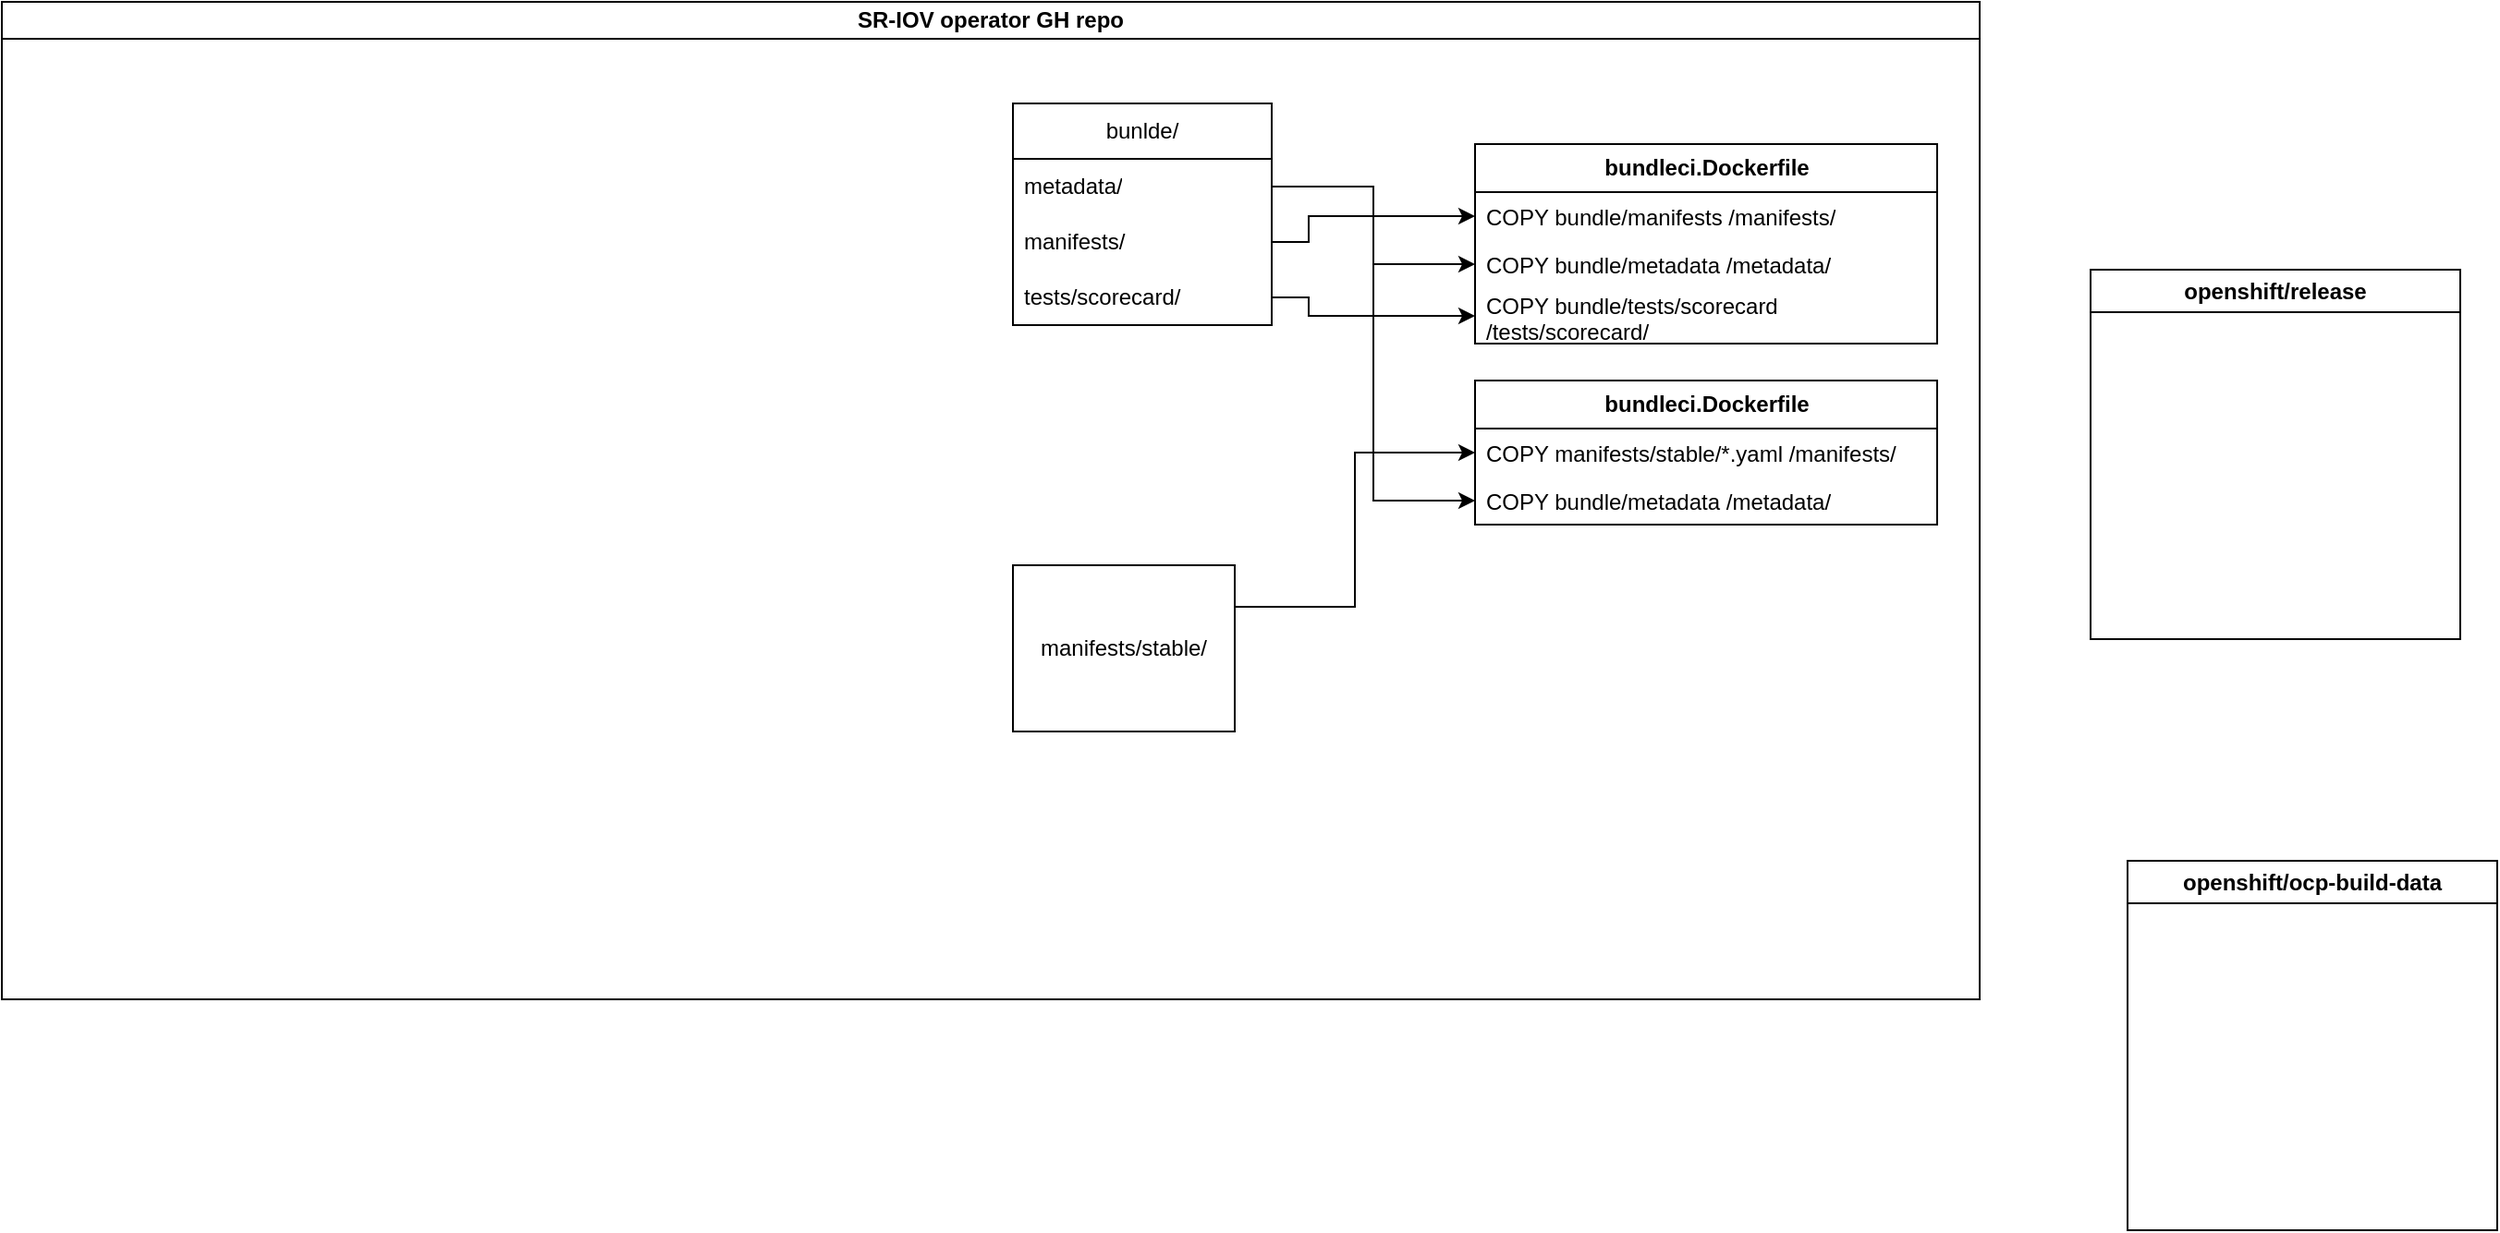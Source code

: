<mxfile version="22.0.8" type="github">
  <diagram name="Page-1" id="sTu0KwII7Odr_S1mqN8S">
    <mxGraphModel dx="1114" dy="640" grid="1" gridSize="10" guides="1" tooltips="1" connect="1" arrows="1" fold="1" page="1" pageScale="1" pageWidth="827" pageHeight="1169" math="0" shadow="0">
      <root>
        <mxCell id="0" />
        <mxCell id="1" parent="0" />
        <mxCell id="m8FT9cvH0laz2Xrom1V6-1" value="SR-IOV operator GH repo" style="swimlane;whiteSpace=wrap;html=1;startSize=20;" vertex="1" parent="1">
          <mxGeometry x="20" y="45" width="1070" height="540" as="geometry" />
        </mxCell>
        <mxCell id="m8FT9cvH0laz2Xrom1V6-10" style="edgeStyle=orthogonalEdgeStyle;rounded=0;orthogonalLoop=1;jettySize=auto;html=1;exitX=1;exitY=0.25;exitDx=0;exitDy=0;entryX=0;entryY=0.5;entryDx=0;entryDy=0;" edge="1" parent="m8FT9cvH0laz2Xrom1V6-1" source="m8FT9cvH0laz2Xrom1V6-7" target="m8FT9cvH0laz2Xrom1V6-30">
          <mxGeometry relative="1" as="geometry">
            <mxPoint x="757" y="87.5" as="targetPoint" />
          </mxGeometry>
        </mxCell>
        <mxCell id="m8FT9cvH0laz2Xrom1V6-7" value="manifests/stable/" style="rounded=0;whiteSpace=wrap;html=1;" vertex="1" parent="m8FT9cvH0laz2Xrom1V6-1">
          <mxGeometry x="547" y="305" width="120" height="90" as="geometry" />
        </mxCell>
        <mxCell id="m8FT9cvH0laz2Xrom1V6-9" style="edgeStyle=orthogonalEdgeStyle;rounded=0;orthogonalLoop=1;jettySize=auto;html=1;exitX=1;exitY=0.5;exitDx=0;exitDy=0;entryX=0;entryY=0.5;entryDx=0;entryDy=0;" edge="1" parent="m8FT9cvH0laz2Xrom1V6-1" source="m8FT9cvH0laz2Xrom1V6-40" target="m8FT9cvH0laz2Xrom1V6-31">
          <mxGeometry relative="1" as="geometry">
            <mxPoint x="697" y="90" as="sourcePoint" />
            <mxPoint x="757" y="152.5" as="targetPoint" />
          </mxGeometry>
        </mxCell>
        <mxCell id="m8FT9cvH0laz2Xrom1V6-29" value="&lt;b style=&quot;border-color: var(--border-color);&quot;&gt;bundleci.Dockerfile&lt;/b&gt;" style="swimlane;fontStyle=0;childLayout=stackLayout;horizontal=1;startSize=26;fillColor=none;horizontalStack=0;resizeParent=1;resizeParentMax=0;resizeLast=0;collapsible=1;marginBottom=0;html=1;" vertex="1" parent="m8FT9cvH0laz2Xrom1V6-1">
          <mxGeometry x="797" y="205" width="250" height="78" as="geometry" />
        </mxCell>
        <mxCell id="m8FT9cvH0laz2Xrom1V6-30" value="COPY manifests/stable/*.yaml /manifests/" style="text;strokeColor=none;fillColor=none;align=left;verticalAlign=top;spacingLeft=4;spacingRight=4;overflow=hidden;rotatable=0;points=[[0,0.5],[1,0.5]];portConstraint=eastwest;whiteSpace=wrap;html=1;" vertex="1" parent="m8FT9cvH0laz2Xrom1V6-29">
          <mxGeometry y="26" width="250" height="26" as="geometry" />
        </mxCell>
        <mxCell id="m8FT9cvH0laz2Xrom1V6-31" value="COPY bundle/metadata /metadata/" style="text;strokeColor=none;fillColor=none;align=left;verticalAlign=top;spacingLeft=4;spacingRight=4;overflow=hidden;rotatable=0;points=[[0,0.5],[1,0.5]];portConstraint=eastwest;whiteSpace=wrap;html=1;" vertex="1" parent="m8FT9cvH0laz2Xrom1V6-29">
          <mxGeometry y="52" width="250" height="26" as="geometry" />
        </mxCell>
        <mxCell id="m8FT9cvH0laz2Xrom1V6-39" value="bunlde/" style="swimlane;fontStyle=0;childLayout=stackLayout;horizontal=1;startSize=30;horizontalStack=0;resizeParent=1;resizeParentMax=0;resizeLast=0;collapsible=1;marginBottom=0;whiteSpace=wrap;html=1;" vertex="1" parent="m8FT9cvH0laz2Xrom1V6-1">
          <mxGeometry x="547" y="55" width="140" height="120" as="geometry" />
        </mxCell>
        <mxCell id="m8FT9cvH0laz2Xrom1V6-40" value="metadata/" style="text;strokeColor=none;fillColor=none;align=left;verticalAlign=middle;spacingLeft=4;spacingRight=4;overflow=hidden;points=[[0,0.5],[1,0.5]];portConstraint=eastwest;rotatable=0;whiteSpace=wrap;html=1;" vertex="1" parent="m8FT9cvH0laz2Xrom1V6-39">
          <mxGeometry y="30" width="140" height="30" as="geometry" />
        </mxCell>
        <mxCell id="m8FT9cvH0laz2Xrom1V6-41" value="manifests/" style="text;strokeColor=none;fillColor=none;align=left;verticalAlign=middle;spacingLeft=4;spacingRight=4;overflow=hidden;points=[[0,0.5],[1,0.5]];portConstraint=eastwest;rotatable=0;whiteSpace=wrap;html=1;" vertex="1" parent="m8FT9cvH0laz2Xrom1V6-39">
          <mxGeometry y="60" width="140" height="30" as="geometry" />
        </mxCell>
        <mxCell id="m8FT9cvH0laz2Xrom1V6-42" value="tests/scorecard/" style="text;strokeColor=none;fillColor=none;align=left;verticalAlign=middle;spacingLeft=4;spacingRight=4;overflow=hidden;points=[[0,0.5],[1,0.5]];portConstraint=eastwest;rotatable=0;whiteSpace=wrap;html=1;" vertex="1" parent="m8FT9cvH0laz2Xrom1V6-39">
          <mxGeometry y="90" width="140" height="30" as="geometry" />
        </mxCell>
        <mxCell id="m8FT9cvH0laz2Xrom1V6-34" value="&lt;b style=&quot;border-color: var(--border-color);&quot;&gt;bundleci.Dockerfile&lt;/b&gt;" style="swimlane;fontStyle=0;childLayout=stackLayout;horizontal=1;startSize=26;fillColor=none;horizontalStack=0;resizeParent=1;resizeParentMax=0;resizeLast=0;collapsible=1;marginBottom=0;html=1;" vertex="1" parent="m8FT9cvH0laz2Xrom1V6-1">
          <mxGeometry x="797" y="77" width="250" height="108" as="geometry" />
        </mxCell>
        <mxCell id="m8FT9cvH0laz2Xrom1V6-35" value="&lt;div&gt;COPY bundle/manifests /manifests/&lt;/div&gt;" style="text;strokeColor=none;fillColor=none;align=left;verticalAlign=top;spacingLeft=4;spacingRight=4;overflow=hidden;rotatable=0;points=[[0,0.5],[1,0.5]];portConstraint=eastwest;whiteSpace=wrap;html=1;" vertex="1" parent="m8FT9cvH0laz2Xrom1V6-34">
          <mxGeometry y="26" width="250" height="26" as="geometry" />
        </mxCell>
        <mxCell id="m8FT9cvH0laz2Xrom1V6-36" value="&lt;div&gt;COPY bundle/metadata /metadata/&lt;/div&gt;" style="text;strokeColor=none;fillColor=none;align=left;verticalAlign=top;spacingLeft=4;spacingRight=4;overflow=hidden;rotatable=0;points=[[0,0.5],[1,0.5]];portConstraint=eastwest;whiteSpace=wrap;html=1;" vertex="1" parent="m8FT9cvH0laz2Xrom1V6-34">
          <mxGeometry y="52" width="250" height="26" as="geometry" />
        </mxCell>
        <mxCell id="m8FT9cvH0laz2Xrom1V6-37" value="COPY bundle/tests/scorecard /tests/scorecard/" style="text;strokeColor=none;fillColor=none;align=left;verticalAlign=middle;spacingLeft=4;spacingRight=4;overflow=hidden;points=[[0,0.5],[1,0.5]];portConstraint=eastwest;rotatable=0;whiteSpace=wrap;html=1;" vertex="1" parent="m8FT9cvH0laz2Xrom1V6-34">
          <mxGeometry y="78" width="250" height="30" as="geometry" />
        </mxCell>
        <mxCell id="m8FT9cvH0laz2Xrom1V6-43" style="edgeStyle=orthogonalEdgeStyle;rounded=0;orthogonalLoop=1;jettySize=auto;html=1;exitX=1;exitY=0.5;exitDx=0;exitDy=0;entryX=0;entryY=0.5;entryDx=0;entryDy=0;" edge="1" parent="m8FT9cvH0laz2Xrom1V6-1" source="m8FT9cvH0laz2Xrom1V6-40" target="m8FT9cvH0laz2Xrom1V6-36">
          <mxGeometry relative="1" as="geometry" />
        </mxCell>
        <mxCell id="m8FT9cvH0laz2Xrom1V6-44" style="edgeStyle=orthogonalEdgeStyle;rounded=0;orthogonalLoop=1;jettySize=auto;html=1;exitX=1;exitY=0.5;exitDx=0;exitDy=0;entryX=0;entryY=0.5;entryDx=0;entryDy=0;" edge="1" parent="m8FT9cvH0laz2Xrom1V6-1" source="m8FT9cvH0laz2Xrom1V6-41" target="m8FT9cvH0laz2Xrom1V6-35">
          <mxGeometry relative="1" as="geometry">
            <Array as="points">
              <mxPoint x="707" y="130" />
              <mxPoint x="707" y="116" />
            </Array>
          </mxGeometry>
        </mxCell>
        <mxCell id="m8FT9cvH0laz2Xrom1V6-45" style="edgeStyle=orthogonalEdgeStyle;rounded=0;orthogonalLoop=1;jettySize=auto;html=1;exitX=1;exitY=0.5;exitDx=0;exitDy=0;" edge="1" parent="m8FT9cvH0laz2Xrom1V6-1" source="m8FT9cvH0laz2Xrom1V6-42" target="m8FT9cvH0laz2Xrom1V6-37">
          <mxGeometry relative="1" as="geometry">
            <Array as="points">
              <mxPoint x="707" y="160" />
              <mxPoint x="707" y="170" />
            </Array>
          </mxGeometry>
        </mxCell>
        <mxCell id="m8FT9cvH0laz2Xrom1V6-2" value="openshift/release" style="swimlane;whiteSpace=wrap;html=1;" vertex="1" parent="1">
          <mxGeometry x="1150" y="190" width="200" height="200" as="geometry" />
        </mxCell>
        <mxCell id="m8FT9cvH0laz2Xrom1V6-3" value="openshift/ocp-build-data" style="swimlane;whiteSpace=wrap;html=1;" vertex="1" parent="1">
          <mxGeometry x="1170" y="510" width="200" height="200" as="geometry" />
        </mxCell>
      </root>
    </mxGraphModel>
  </diagram>
</mxfile>
